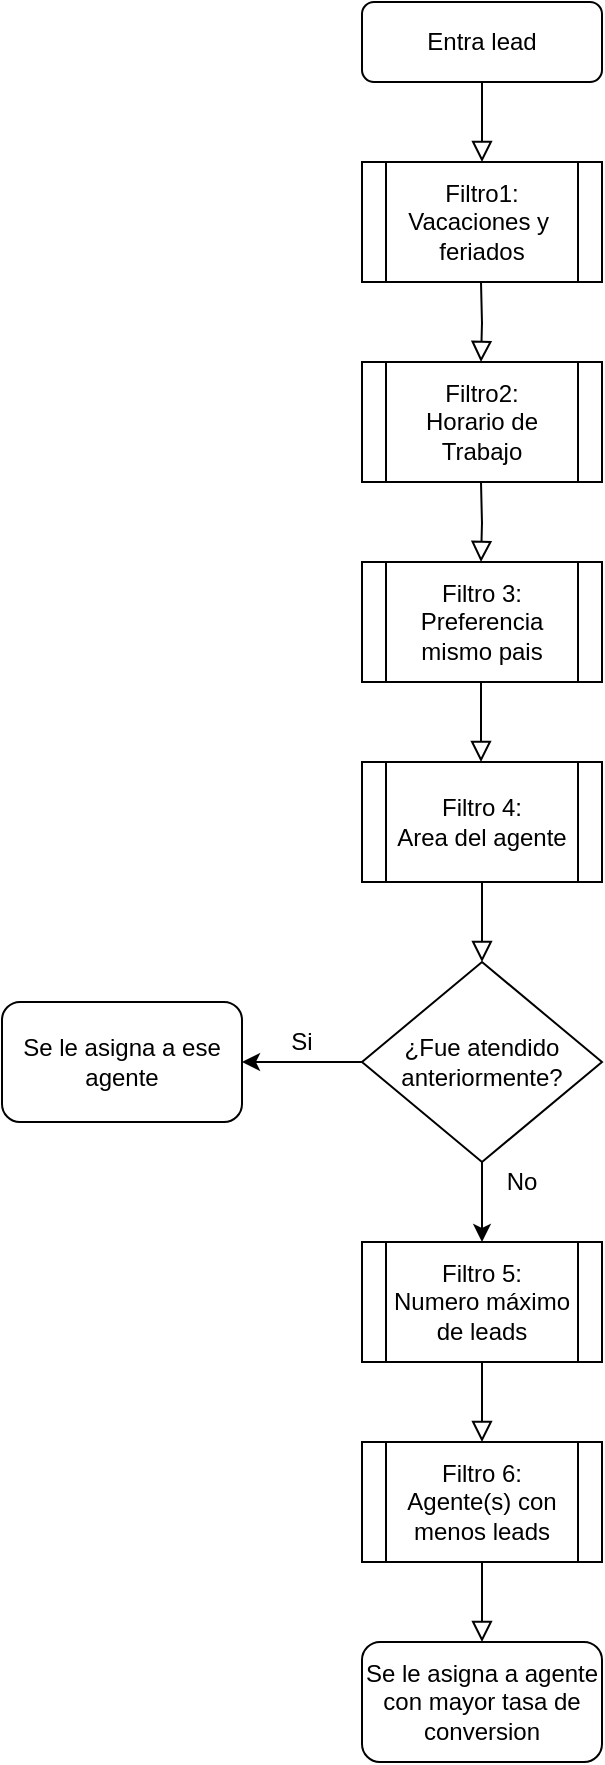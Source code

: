 <mxfile version="14.5.3" type="device"><diagram id="C5RBs43oDa-KdzZeNtuy" name="Page-1"><mxGraphModel dx="1422" dy="794" grid="1" gridSize="10" guides="1" tooltips="1" connect="1" arrows="1" fold="1" page="1" pageScale="1" pageWidth="827" pageHeight="1169" math="0" shadow="0"><root><mxCell id="WIyWlLk6GJQsqaUBKTNV-0"/><mxCell id="WIyWlLk6GJQsqaUBKTNV-1" parent="WIyWlLk6GJQsqaUBKTNV-0"/><mxCell id="WIyWlLk6GJQsqaUBKTNV-2" value="" style="rounded=0;html=1;jettySize=auto;orthogonalLoop=1;fontSize=11;endArrow=block;endFill=0;endSize=8;strokeWidth=1;shadow=0;labelBackgroundColor=none;edgeStyle=orthogonalEdgeStyle;entryX=0.5;entryY=0;entryDx=0;entryDy=0;" parent="WIyWlLk6GJQsqaUBKTNV-1" source="WIyWlLk6GJQsqaUBKTNV-3" target="JGRexW2r_BPQrSRZjiIr-1" edge="1"><mxGeometry relative="1" as="geometry"><mxPoint x="280" y="160" as="targetPoint"/></mxGeometry></mxCell><mxCell id="WIyWlLk6GJQsqaUBKTNV-3" value="Entra lead" style="rounded=1;whiteSpace=wrap;html=1;fontSize=12;glass=0;strokeWidth=1;shadow=0;" parent="WIyWlLk6GJQsqaUBKTNV-1" vertex="1"><mxGeometry x="220" y="10" width="120" height="40" as="geometry"/></mxCell><mxCell id="JGRexW2r_BPQrSRZjiIr-0" value="Filtro 4:&lt;br&gt;Area del agente" style="shape=process;whiteSpace=wrap;html=1;backgroundOutline=1;" vertex="1" parent="WIyWlLk6GJQsqaUBKTNV-1"><mxGeometry x="220" y="390" width="120" height="60" as="geometry"/></mxCell><mxCell id="JGRexW2r_BPQrSRZjiIr-1" value="Filtro1:&lt;br&gt;Vacaciones y&amp;nbsp; feriados" style="shape=process;whiteSpace=wrap;html=1;backgroundOutline=1;" vertex="1" parent="WIyWlLk6GJQsqaUBKTNV-1"><mxGeometry x="220" y="90" width="120" height="60" as="geometry"/></mxCell><mxCell id="JGRexW2r_BPQrSRZjiIr-2" value="Filtro2:&lt;br&gt;Horario de Trabajo" style="shape=process;whiteSpace=wrap;html=1;backgroundOutline=1;" vertex="1" parent="WIyWlLk6GJQsqaUBKTNV-1"><mxGeometry x="220" y="190" width="120" height="60" as="geometry"/></mxCell><mxCell id="JGRexW2r_BPQrSRZjiIr-3" value="" style="rounded=0;html=1;jettySize=auto;orthogonalLoop=1;fontSize=11;endArrow=block;endFill=0;endSize=8;strokeWidth=1;shadow=0;labelBackgroundColor=none;edgeStyle=orthogonalEdgeStyle;entryX=0.5;entryY=0;entryDx=0;entryDy=0;" edge="1" parent="WIyWlLk6GJQsqaUBKTNV-1"><mxGeometry relative="1" as="geometry"><mxPoint x="279.5" y="150" as="sourcePoint"/><mxPoint x="279.5" y="190" as="targetPoint"/></mxGeometry></mxCell><mxCell id="JGRexW2r_BPQrSRZjiIr-5" value="" style="rounded=0;html=1;jettySize=auto;orthogonalLoop=1;fontSize=11;endArrow=block;endFill=0;endSize=8;strokeWidth=1;shadow=0;labelBackgroundColor=none;edgeStyle=orthogonalEdgeStyle;entryX=0.5;entryY=0;entryDx=0;entryDy=0;" edge="1" parent="WIyWlLk6GJQsqaUBKTNV-1"><mxGeometry relative="1" as="geometry"><mxPoint x="279.5" y="250" as="sourcePoint"/><mxPoint x="279.5" y="290" as="targetPoint"/></mxGeometry></mxCell><mxCell id="JGRexW2r_BPQrSRZjiIr-6" value="¿Fue atendido anteriormente?" style="rhombus;whiteSpace=wrap;html=1;" vertex="1" parent="WIyWlLk6GJQsqaUBKTNV-1"><mxGeometry x="220" y="490" width="120" height="100" as="geometry"/></mxCell><mxCell id="JGRexW2r_BPQrSRZjiIr-7" value="" style="endArrow=classic;html=1;exitX=0;exitY=0.5;exitDx=0;exitDy=0;" edge="1" parent="WIyWlLk6GJQsqaUBKTNV-1" source="JGRexW2r_BPQrSRZjiIr-6"><mxGeometry width="50" height="50" relative="1" as="geometry"><mxPoint x="160" y="580" as="sourcePoint"/><mxPoint x="160" y="540" as="targetPoint"/></mxGeometry></mxCell><mxCell id="JGRexW2r_BPQrSRZjiIr-8" value="Si" style="text;html=1;strokeColor=none;fillColor=none;align=center;verticalAlign=middle;whiteSpace=wrap;rounded=0;" vertex="1" parent="WIyWlLk6GJQsqaUBKTNV-1"><mxGeometry x="170" y="520" width="40" height="20" as="geometry"/></mxCell><mxCell id="JGRexW2r_BPQrSRZjiIr-9" value="Se le asigna a ese agente" style="rounded=1;whiteSpace=wrap;html=1;" vertex="1" parent="WIyWlLk6GJQsqaUBKTNV-1"><mxGeometry x="40" y="510" width="120" height="60" as="geometry"/></mxCell><mxCell id="JGRexW2r_BPQrSRZjiIr-10" value="" style="endArrow=classic;html=1;exitX=0.5;exitY=1;exitDx=0;exitDy=0;" edge="1" parent="WIyWlLk6GJQsqaUBKTNV-1" source="JGRexW2r_BPQrSRZjiIr-6"><mxGeometry width="50" height="50" relative="1" as="geometry"><mxPoint x="180" y="820" as="sourcePoint"/><mxPoint x="280" y="630" as="targetPoint"/></mxGeometry></mxCell><mxCell id="JGRexW2r_BPQrSRZjiIr-11" value="No" style="text;html=1;strokeColor=none;fillColor=none;align=center;verticalAlign=middle;whiteSpace=wrap;rounded=0;" vertex="1" parent="WIyWlLk6GJQsqaUBKTNV-1"><mxGeometry x="280" y="590" width="40" height="20" as="geometry"/></mxCell><mxCell id="JGRexW2r_BPQrSRZjiIr-12" value="Filtro 3:&lt;br&gt;Preferencia mismo pais" style="shape=process;whiteSpace=wrap;html=1;backgroundOutline=1;" vertex="1" parent="WIyWlLk6GJQsqaUBKTNV-1"><mxGeometry x="220" y="290" width="120" height="60" as="geometry"/></mxCell><mxCell id="JGRexW2r_BPQrSRZjiIr-13" value="" style="rounded=0;html=1;jettySize=auto;orthogonalLoop=1;fontSize=11;endArrow=block;endFill=0;endSize=8;strokeWidth=1;shadow=0;labelBackgroundColor=none;edgeStyle=orthogonalEdgeStyle;entryX=0.5;entryY=0;entryDx=0;entryDy=0;" edge="1" parent="WIyWlLk6GJQsqaUBKTNV-1"><mxGeometry relative="1" as="geometry"><mxPoint x="280" y="450" as="sourcePoint"/><mxPoint x="280" y="490" as="targetPoint"/><Array as="points"><mxPoint x="280.5" y="480"/><mxPoint x="280.5" y="480"/></Array></mxGeometry></mxCell><mxCell id="JGRexW2r_BPQrSRZjiIr-14" value="Filtro 5:&lt;br&gt;Numero máximo de leads" style="shape=process;whiteSpace=wrap;html=1;backgroundOutline=1;" vertex="1" parent="WIyWlLk6GJQsqaUBKTNV-1"><mxGeometry x="220" y="630" width="120" height="60" as="geometry"/></mxCell><mxCell id="JGRexW2r_BPQrSRZjiIr-20" value="" style="rounded=0;html=1;jettySize=auto;orthogonalLoop=1;fontSize=11;endArrow=block;endFill=0;endSize=8;strokeWidth=1;shadow=0;labelBackgroundColor=none;edgeStyle=orthogonalEdgeStyle;entryX=0.5;entryY=0;entryDx=0;entryDy=0;" edge="1" parent="WIyWlLk6GJQsqaUBKTNV-1"><mxGeometry relative="1" as="geometry"><mxPoint x="279.5" y="350" as="sourcePoint"/><mxPoint x="279.5" y="390" as="targetPoint"/><Array as="points"><mxPoint x="280" y="380"/><mxPoint x="280" y="380"/></Array></mxGeometry></mxCell><mxCell id="JGRexW2r_BPQrSRZjiIr-21" value="Filtro 6:&lt;br&gt;Agente(s) con menos leads" style="shape=process;whiteSpace=wrap;html=1;backgroundOutline=1;" vertex="1" parent="WIyWlLk6GJQsqaUBKTNV-1"><mxGeometry x="220" y="730" width="120" height="60" as="geometry"/></mxCell><mxCell id="JGRexW2r_BPQrSRZjiIr-22" value="" style="rounded=0;html=1;jettySize=auto;orthogonalLoop=1;fontSize=11;endArrow=block;endFill=0;endSize=8;strokeWidth=1;shadow=0;labelBackgroundColor=none;edgeStyle=orthogonalEdgeStyle;entryX=0.5;entryY=0;entryDx=0;entryDy=0;" edge="1" parent="WIyWlLk6GJQsqaUBKTNV-1"><mxGeometry relative="1" as="geometry"><mxPoint x="280" y="690" as="sourcePoint"/><mxPoint x="280" y="730" as="targetPoint"/><Array as="points"><mxPoint x="280.5" y="720"/><mxPoint x="280.5" y="720"/></Array></mxGeometry></mxCell><mxCell id="JGRexW2r_BPQrSRZjiIr-24" value="" style="rounded=0;html=1;jettySize=auto;orthogonalLoop=1;fontSize=11;endArrow=block;endFill=0;endSize=8;strokeWidth=1;shadow=0;labelBackgroundColor=none;edgeStyle=orthogonalEdgeStyle;entryX=0.5;entryY=0;entryDx=0;entryDy=0;" edge="1" parent="WIyWlLk6GJQsqaUBKTNV-1"><mxGeometry relative="1" as="geometry"><mxPoint x="280" y="790" as="sourcePoint"/><mxPoint x="280" y="830" as="targetPoint"/><Array as="points"><mxPoint x="280.5" y="820"/><mxPoint x="280.5" y="820"/></Array></mxGeometry></mxCell><mxCell id="JGRexW2r_BPQrSRZjiIr-25" value="Se le asigna a agente&lt;br&gt;con mayor tasa de conversion" style="rounded=1;whiteSpace=wrap;html=1;" vertex="1" parent="WIyWlLk6GJQsqaUBKTNV-1"><mxGeometry x="220" y="830" width="120" height="60" as="geometry"/></mxCell></root></mxGraphModel></diagram></mxfile>